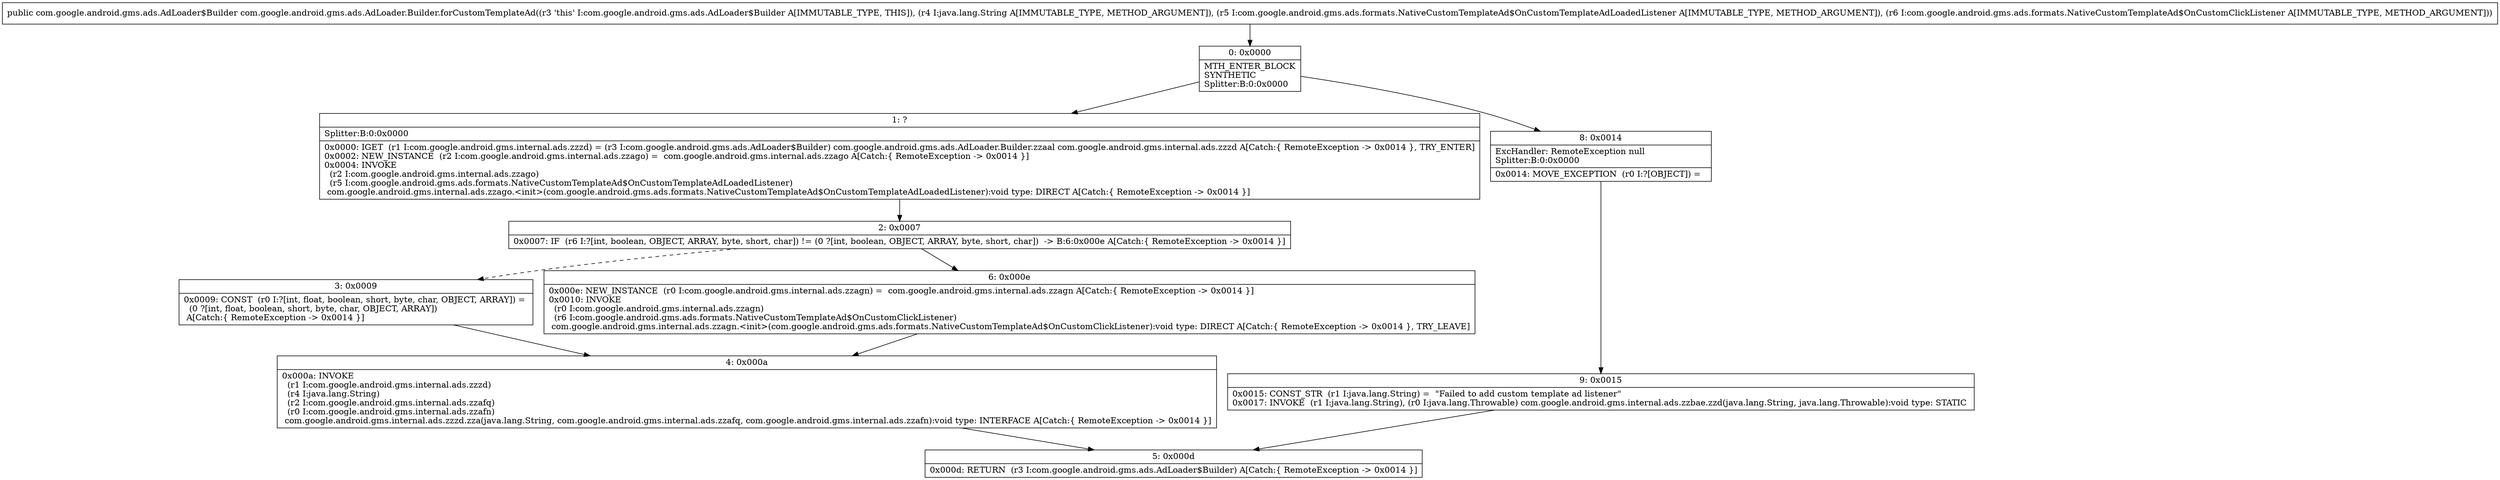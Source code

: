 digraph "CFG forcom.google.android.gms.ads.AdLoader.Builder.forCustomTemplateAd(Ljava\/lang\/String;Lcom\/google\/android\/gms\/ads\/formats\/NativeCustomTemplateAd$OnCustomTemplateAdLoadedListener;Lcom\/google\/android\/gms\/ads\/formats\/NativeCustomTemplateAd$OnCustomClickListener;)Lcom\/google\/android\/gms\/ads\/AdLoader$Builder;" {
Node_0 [shape=record,label="{0\:\ 0x0000|MTH_ENTER_BLOCK\lSYNTHETIC\lSplitter:B:0:0x0000\l}"];
Node_1 [shape=record,label="{1\:\ ?|Splitter:B:0:0x0000\l|0x0000: IGET  (r1 I:com.google.android.gms.internal.ads.zzzd) = (r3 I:com.google.android.gms.ads.AdLoader$Builder) com.google.android.gms.ads.AdLoader.Builder.zzaal com.google.android.gms.internal.ads.zzzd A[Catch:\{ RemoteException \-\> 0x0014 \}, TRY_ENTER]\l0x0002: NEW_INSTANCE  (r2 I:com.google.android.gms.internal.ads.zzago) =  com.google.android.gms.internal.ads.zzago A[Catch:\{ RemoteException \-\> 0x0014 \}]\l0x0004: INVOKE  \l  (r2 I:com.google.android.gms.internal.ads.zzago)\l  (r5 I:com.google.android.gms.ads.formats.NativeCustomTemplateAd$OnCustomTemplateAdLoadedListener)\l com.google.android.gms.internal.ads.zzago.\<init\>(com.google.android.gms.ads.formats.NativeCustomTemplateAd$OnCustomTemplateAdLoadedListener):void type: DIRECT A[Catch:\{ RemoteException \-\> 0x0014 \}]\l}"];
Node_2 [shape=record,label="{2\:\ 0x0007|0x0007: IF  (r6 I:?[int, boolean, OBJECT, ARRAY, byte, short, char]) != (0 ?[int, boolean, OBJECT, ARRAY, byte, short, char])  \-\> B:6:0x000e A[Catch:\{ RemoteException \-\> 0x0014 \}]\l}"];
Node_3 [shape=record,label="{3\:\ 0x0009|0x0009: CONST  (r0 I:?[int, float, boolean, short, byte, char, OBJECT, ARRAY]) = \l  (0 ?[int, float, boolean, short, byte, char, OBJECT, ARRAY])\l A[Catch:\{ RemoteException \-\> 0x0014 \}]\l}"];
Node_4 [shape=record,label="{4\:\ 0x000a|0x000a: INVOKE  \l  (r1 I:com.google.android.gms.internal.ads.zzzd)\l  (r4 I:java.lang.String)\l  (r2 I:com.google.android.gms.internal.ads.zzafq)\l  (r0 I:com.google.android.gms.internal.ads.zzafn)\l com.google.android.gms.internal.ads.zzzd.zza(java.lang.String, com.google.android.gms.internal.ads.zzafq, com.google.android.gms.internal.ads.zzafn):void type: INTERFACE A[Catch:\{ RemoteException \-\> 0x0014 \}]\l}"];
Node_5 [shape=record,label="{5\:\ 0x000d|0x000d: RETURN  (r3 I:com.google.android.gms.ads.AdLoader$Builder) A[Catch:\{ RemoteException \-\> 0x0014 \}]\l}"];
Node_6 [shape=record,label="{6\:\ 0x000e|0x000e: NEW_INSTANCE  (r0 I:com.google.android.gms.internal.ads.zzagn) =  com.google.android.gms.internal.ads.zzagn A[Catch:\{ RemoteException \-\> 0x0014 \}]\l0x0010: INVOKE  \l  (r0 I:com.google.android.gms.internal.ads.zzagn)\l  (r6 I:com.google.android.gms.ads.formats.NativeCustomTemplateAd$OnCustomClickListener)\l com.google.android.gms.internal.ads.zzagn.\<init\>(com.google.android.gms.ads.formats.NativeCustomTemplateAd$OnCustomClickListener):void type: DIRECT A[Catch:\{ RemoteException \-\> 0x0014 \}, TRY_LEAVE]\l}"];
Node_8 [shape=record,label="{8\:\ 0x0014|ExcHandler: RemoteException null\lSplitter:B:0:0x0000\l|0x0014: MOVE_EXCEPTION  (r0 I:?[OBJECT]) =  \l}"];
Node_9 [shape=record,label="{9\:\ 0x0015|0x0015: CONST_STR  (r1 I:java.lang.String) =  \"Failed to add custom template ad listener\" \l0x0017: INVOKE  (r1 I:java.lang.String), (r0 I:java.lang.Throwable) com.google.android.gms.internal.ads.zzbae.zzd(java.lang.String, java.lang.Throwable):void type: STATIC \l}"];
MethodNode[shape=record,label="{public com.google.android.gms.ads.AdLoader$Builder com.google.android.gms.ads.AdLoader.Builder.forCustomTemplateAd((r3 'this' I:com.google.android.gms.ads.AdLoader$Builder A[IMMUTABLE_TYPE, THIS]), (r4 I:java.lang.String A[IMMUTABLE_TYPE, METHOD_ARGUMENT]), (r5 I:com.google.android.gms.ads.formats.NativeCustomTemplateAd$OnCustomTemplateAdLoadedListener A[IMMUTABLE_TYPE, METHOD_ARGUMENT]), (r6 I:com.google.android.gms.ads.formats.NativeCustomTemplateAd$OnCustomClickListener A[IMMUTABLE_TYPE, METHOD_ARGUMENT])) }"];
MethodNode -> Node_0;
Node_0 -> Node_1;
Node_0 -> Node_8;
Node_1 -> Node_2;
Node_2 -> Node_3[style=dashed];
Node_2 -> Node_6;
Node_3 -> Node_4;
Node_4 -> Node_5;
Node_6 -> Node_4;
Node_8 -> Node_9;
Node_9 -> Node_5;
}

